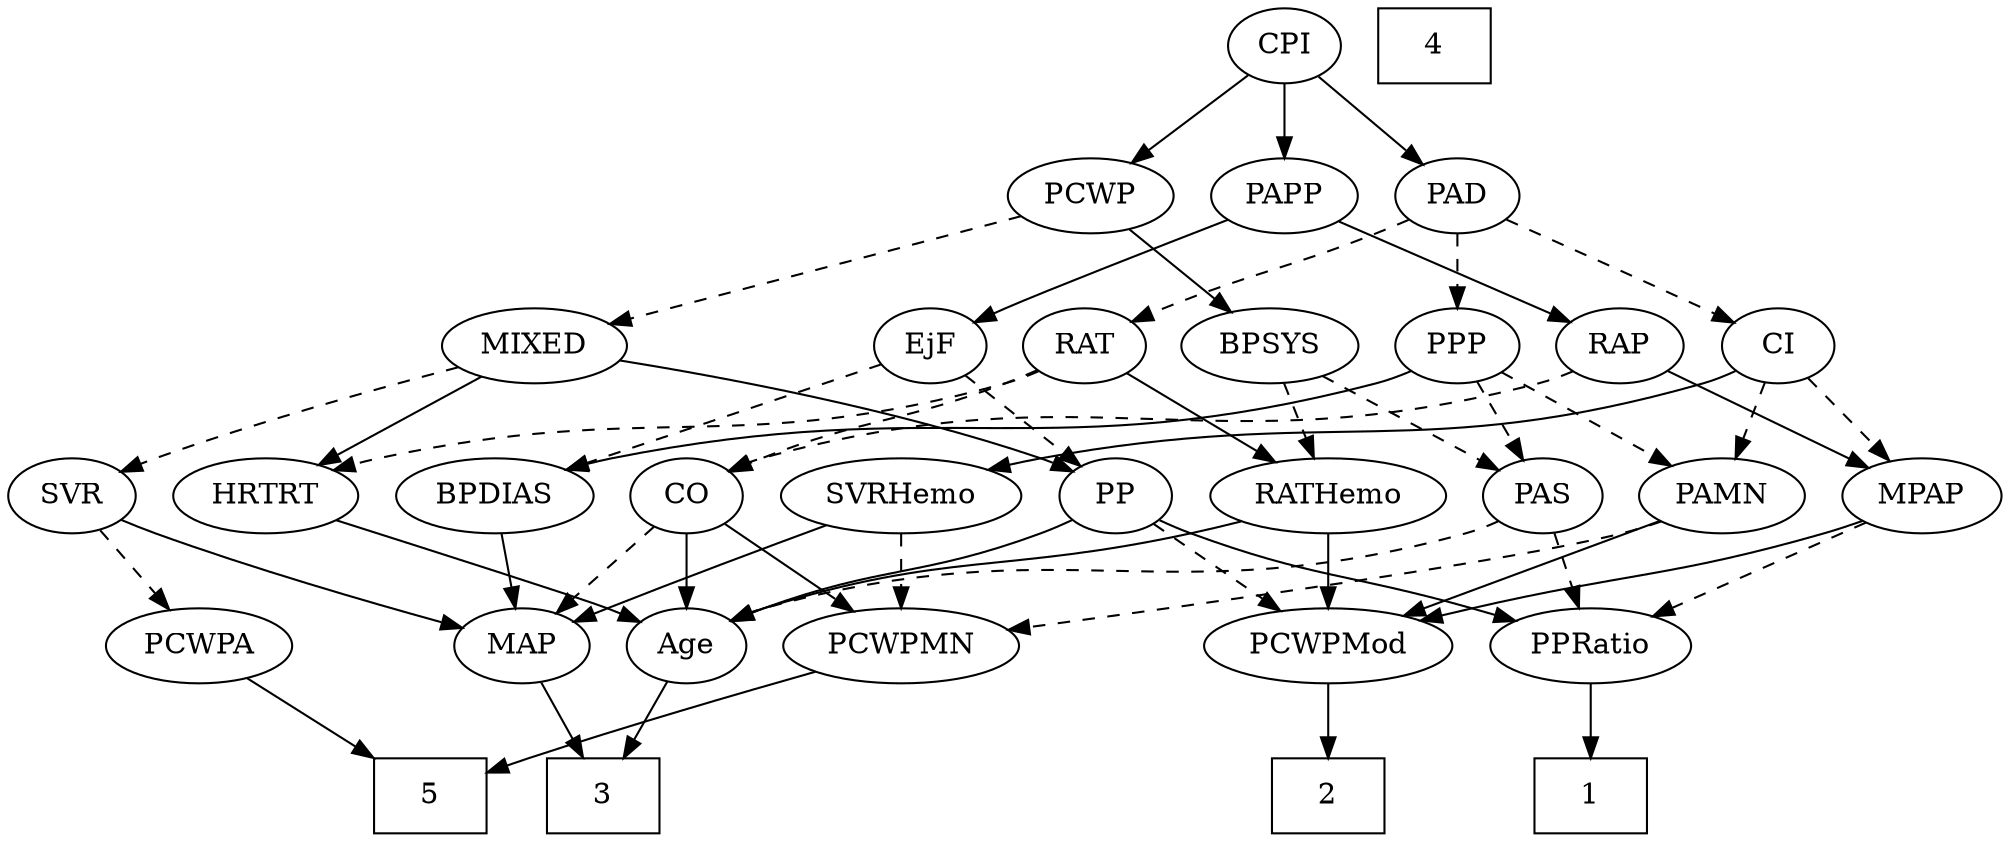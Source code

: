 strict digraph {
	graph [bb="0,0,884.44,396"];
	node [label="\N"];
	1	[height=0.5,
		pos="266.4,18",
		shape=box,
		width=0.75];
	2	[height=0.5,
		pos="376.4,18",
		shape=box,
		width=0.75];
	3	[height=0.5,
		pos="513.4,18",
		shape=box,
		width=0.75];
	4	[height=0.5,
		pos="469.4,378",
		shape=box,
		width=0.75];
	5	[height=0.5,
		pos="648.4,18",
		shape=box,
		width=0.75];
	Age	[height=0.5,
		pos="181.4,90",
		width=0.75];
	Age -> 3	[pos="e,486.17,23.674 201.96,78.152 206.91,75.859 212.26,73.64 217.4,72 229.67,68.079 399.12,38.674 475.97,25.431",
		style=solid];
	EjF	[height=0.5,
		pos="474.4,234",
		width=0.75];
	BPDIAS	[height=0.5,
		pos="474.4,162",
		width=1.1735];
	EjF -> BPDIAS	[pos="e,474.4,180.1 474.4,215.7 474.4,207.98 474.4,198.71 474.4,190.11",
		style=dashed];
	PP	[height=0.5,
		pos="313.4,162",
		width=0.75];
	EjF -> PP	[pos="e,334.63,173.26 452.94,222.96 447.86,220.63 442.45,218.2 437.4,216 398.63,199.18 388.07,197.03 349.4,180 347.59,179.21 345.75,178.38 \
343.89,177.53",
		style=dashed];
	RAP	[height=0.5,
		pos="561.4,234",
		width=0.77632];
	MPAP	[height=0.5,
		pos="641.4,162",
		width=0.97491];
	RAP -> MPAP	[pos="e,624.4,177.87 577.58,218.83 588.85,208.98 604.08,195.65 616.84,184.49",
		style=solid];
	CO	[height=0.5,
		pos="561.4,162",
		width=0.75];
	RAP -> CO	[pos="e,561.4,180.1 561.4,215.7 561.4,207.98 561.4,198.71 561.4,190.11",
		style=dashed];
	MIXED	[height=0.5,
		pos="315.4,234",
		width=1.1193];
	SVR	[height=0.5,
		pos="386.4,162",
		width=0.77632];
	MIXED -> SVR	[pos="e,371.8,177.39 331.51,217.12 341.25,207.51 353.81,195.13 364.45,184.63",
		style=dashed];
	MIXED -> PP	[pos="e,313.88,180.1 314.9,215.7 314.68,207.98 314.42,198.71 314.17,190.11",
		style=solid];
	HRTRT	[height=0.5,
		pos="156.4,162",
		width=1.1013];
	MIXED -> HRTRT	[pos="e,183.77,175.05 287.7,220.81 261.48,209.26 221.95,191.86 193.11,179.16",
		style=solid];
	PCWPMod	[height=0.5,
		pos="376.4,90",
		width=1.4443];
	MPAP -> PCWPMod	[pos="e,415.04,102.09 614.62,149.93 608.99,147.81 603.04,145.71 597.4,144 527.66,122.81 508.08,125.79 437.4,108 433.32,106.97 429.1,105.87 \
424.87,104.75",
		style=solid];
	PPRatio	[height=0.5,
		pos="266.4,90",
		width=1.1013];
	MPAP -> PPRatio	[pos="e,295.64,102.25 615.21,149.69 609.43,147.53 603.27,145.49 597.4,144 474.91,113.01 438.41,136.86 315.4,108 312.05,107.22 308.61,106.29 \
305.19,105.27",
		style=dashed];
	BPSYS	[height=0.5,
		pos="146.4,234",
		width=1.0471];
	PAS	[height=0.5,
		pos="241.4,162",
		width=0.75];
	BPSYS -> PAS	[pos="e,223.97,175.84 166.08,218.5 180.48,207.89 200.14,193.4 215.77,181.88",
		style=dashed];
	RATHemo	[height=0.5,
		pos="49.396,162",
		width=1.3721];
	BPSYS -> RATHemo	[pos="e,70.814,178.46 126.3,218.5 112.63,208.63 94.304,195.41 78.974,184.35",
		style=dashed];
	PAD	[height=0.5,
		pos="397.4,306",
		width=0.79437];
	RAT	[height=0.5,
		pos="229.4,234",
		width=0.75827];
	PAD -> RAT	[pos="e,251.21,245.29 374.97,294.74 369.87,292.47 364.47,290.11 359.4,288 318.49,270.94 307.22,269.26 266.4,252 264.54,251.22 262.64,250.39 \
260.73,249.56",
		style=dashed];
	PPP	[height=0.5,
		pos="401.4,234",
		width=0.75];
	PAD -> PPP	[pos="e,400.42,252.1 398.38,287.7 398.83,279.98 399.35,270.71 399.85,262.11",
		style=dashed];
	CI	[height=0.5,
		pos="685.4,234",
		width=0.75];
	PAD -> CI	[pos="e,659.9,240.05 418.98,294.11 423.96,291.87 429.29,289.69 434.4,288 454.67,281.29 585.49,254.88 649.8,242.06",
		style=dashed];
	CO -> Age	[pos="e,201.89,102.08 540.9,149.92 535.95,147.64 530.58,145.48 525.4,144 392.9,106.08 349.9,145.92 217.4,108 215.45,107.44 213.48,106.79 \
211.52,106.08",
		style=solid];
	PCWPMN	[height=0.5,
		pos="712.4,90",
		width=1.3902];
	CO -> PCWPMN	[pos="e,682.58,104.65 582.7,150.9 587.53,148.62 592.64,146.22 597.4,144 622.67,132.21 651.14,119.09 673.43,108.85",
		style=solid];
	MAP	[height=0.5,
		pos="578.4,90",
		width=0.84854];
	CO -> MAP	[pos="e,574.2,108.28 565.51,144.05 567.4,136.26 569.7,126.82 571.82,118.08",
		style=dashed];
	PAS -> Age	[pos="e,194.39,106.16 228.38,145.81 220.36,136.45 209.92,124.28 200.93,113.79",
		style=dashed];
	PAS -> PPRatio	[pos="e,260.34,107.96 247.32,144.41 250.17,136.42 253.67,126.64 256.88,117.64",
		style=dashed];
	PAMN	[height=0.5,
		pos="730.4,162",
		width=1.011];
	PAMN -> PCWPMod	[pos="e,414.28,102.37 703.58,149.78 697.66,147.62 691.38,145.55 685.4,144 577.55,116.16 546.37,131 437.4,108 433.04,107.08 428.54,106.03 \
424.05,104.91",
		style=solid];
	PAMN -> PCWPMN	[pos="e,716.84,108.28 726.04,144.05 724.03,136.26 721.61,126.82 719.36,118.08",
		style=dashed];
	RATHemo -> Age	[pos="e,160.78,101.93 76.108,146.83 98.09,135.18 129.21,118.67 151.92,106.63",
		style=solid];
	RATHemo -> PCWPMod	[pos="e,338.15,102.29 85.737,149.66 92.879,147.63 100.34,145.64 107.4,144 198.78,122.77 223.87,128.62 315.4,108 319.56,107.06 323.86,106.02 \
328.17,104.92",
		style=solid];
	CPI	[height=0.5,
		pos="397.4,378",
		width=0.75];
	CPI -> PAD	[pos="e,397.4,324.1 397.4,359.7 397.4,351.98 397.4,342.71 397.4,334.11",
		style=solid];
	PCWP	[height=0.5,
		pos="315.4,306",
		width=0.97491];
	CPI -> PCWP	[pos="e,332.69,321.77 381.2,363.17 369.6,353.27 353.76,339.75 340.53,328.46",
		style=solid];
	PAPP	[height=0.5,
		pos="475.4,306",
		width=0.88464];
	CPI -> PAPP	[pos="e,459.21,321.52 412.81,363.17 423.91,353.21 439.1,339.57 451.73,328.23",
		style=solid];
	RAT -> CO	[pos="e,540.88,173.99 250.12,222.19 255.32,219.84 260.97,217.59 266.4,216 377.94,183.39 414.02,213.19 525.4,180 527.33,179.42 529.3,178.76 \
531.26,178.03",
		style=dashed];
	RAT -> RATHemo	[pos="e,84.355,174.89 208.22,222.62 203.38,220.35 198.24,218.03 193.4,216 160.54,202.23 122.71,188.38 94.078,178.3",
		style=solid];
	RAT -> HRTRT	[pos="e,172.67,178.61 214.62,218.83 204.74,209.36 191.51,196.67 180.16,185.79",
		style=dashed];
	PCWPA	[height=0.5,
		pos="488.4,90",
		width=1.1555];
	SVR -> PCWPA	[pos="e,466.98,105.7 405.1,148.16 419.99,137.94 441.12,123.44 458.37,111.61",
		style=dashed];
	SVR -> MAP	[pos="e,555.06,101.67 408.11,150.46 413.08,148.2 418.38,145.92 423.4,144 473.81,124.69 488.8,126.81 539.4,108 541.48,107.23 543.61,106.4 \
545.75,105.54",
		style=solid];
	PCWPMod -> 2	[pos="e,376.4,36.104 376.4,71.697 376.4,63.983 376.4,54.712 376.4,46.112",
		style=solid];
	PCWPA -> 5	[pos="e,621.24,30.88 516.63,76.647 543.15,65.045 582.97,47.626 611.89,34.973",
		style=solid];
	PCWPMN -> 5	[pos="e,664.05,36.124 697.55,72.765 689.63,64.096 679.71,53.248 670.86,43.57",
		style=solid];
	SVRHemo	[height=0.5,
		pos="834.4,162",
		width=1.3902];
	SVRHemo -> PCWPMN	[pos="e,737.94,105.65 808.82,146.33 790.76,135.97 766.37,121.97 746.64,110.65",
		style=dashed];
	SVRHemo -> MAP	[pos="e,605.85,98.221 796.65,150.02 789.6,147.99 782.28,145.92 775.4,144 719.84,128.52 655.26,111.29 615.61,100.8",
		style=solid];
	BPDIAS -> MAP	[pos="e,558.98,104.07 495.94,146.5 511.75,135.86 533.36,121.32 550.48,109.79",
		style=solid];
	MAP -> 3	[pos="e,529.3,36.127 564.29,73.811 556.08,64.967 545.53,53.607 536.17,43.525",
		style=solid];
	PP -> Age	[pos="e,201.88,101.86 292.77,150.06 270.78,138.4 235.77,119.83 210.87,106.63",
		style=solid];
	PP -> PCWPMod	[pos="e,361.73,107.29 326.76,146.15 334.93,137.07 345.58,125.24 354.91,114.87",
		style=dashed];
	PP -> PPRatio	[pos="e,277.34,107.31 302.73,145.12 296.92,136.47 289.61,125.58 283.07,115.83",
		style=solid];
	PPP -> PAS	[pos="e,262.64,173.24 379.94,222.97 374.86,220.65 369.45,218.21 364.4,216 326.04,199.26 315.66,196.94 277.4,180 275.59,179.2 273.75,178.37 \
271.89,177.53",
		style=dashed];
	PPP -> PAMN	[pos="e,703.57,174.21 422.12,222.22 427.33,219.87 432.97,217.6 438.4,216 544.77,184.52 577.99,207.77 685.4,180 688.2,179.27 691.07,178.43 \
693.94,177.52",
		style=dashed];
	PPP -> BPDIAS	[pos="e,457.86,178.85 416.17,218.83 425.98,209.42 439.1,196.85 450.39,186.01",
		style=solid];
	PPRatio -> 1	[pos="e,266.4,36.104 266.4,71.697 266.4,63.983 266.4,54.712 266.4,46.112",
		style=solid];
	PCWP -> MIXED	[pos="e,315.4,252.1 315.4,287.7 315.4,279.98 315.4,270.71 315.4,262.11",
		style=dashed];
	PCWP -> BPSYS	[pos="e,174.02,246.44 288.99,294.06 260.64,282.32 215.37,263.57 183.46,250.35",
		style=solid];
	CI -> MPAP	[pos="e,651.65,179.31 675.41,217.12 669.98,208.47 663.13,197.58 657,187.83",
		style=dashed];
	CI -> PAMN	[pos="e,719.91,179.31 695.61,217.12 701.17,208.47 708.17,197.58 714.43,187.83",
		style=dashed];
	CI -> SVRHemo	[pos="e,805.14,176.74 706.74,222.97 729.95,212.07 767.52,194.42 795.9,181.09",
		style=solid];
	PAPP -> EjF	[pos="e,474.64,252.1 475.15,287.7 475.04,279.98 474.91,270.71 474.78,262.11",
		style=solid];
	PAPP -> RAP	[pos="e,544.6,248.67 492.8,290.83 505.44,280.55 522.71,266.49 536.76,255.05",
		style=solid];
	HRTRT -> Age	[pos="e,175.4,107.79 162.45,144.05 165.3,136.06 168.78,126.33 171.97,117.4",
		style=solid];
}

